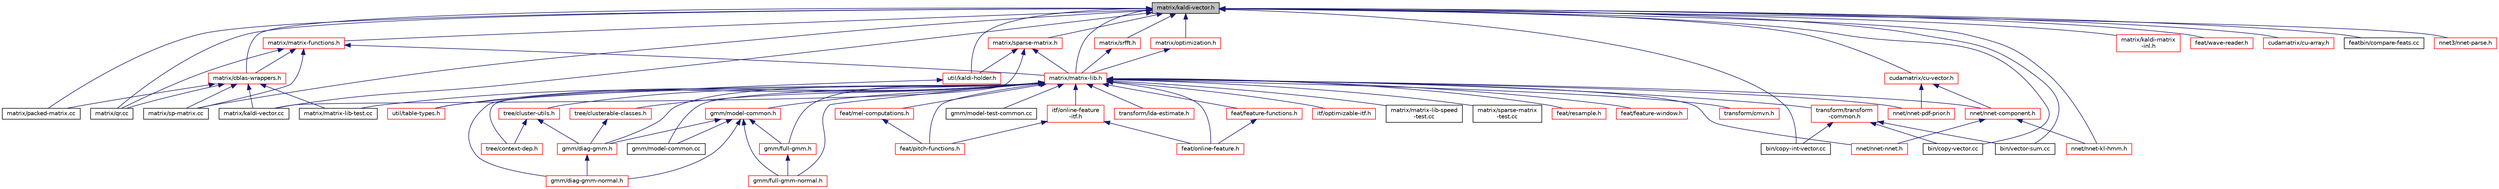 digraph "matrix/kaldi-vector.h"
{
  edge [fontname="Helvetica",fontsize="10",labelfontname="Helvetica",labelfontsize="10"];
  node [fontname="Helvetica",fontsize="10",shape=record];
  Node27 [label="matrix/kaldi-vector.h",height=0.2,width=0.4,color="black", fillcolor="grey75", style="filled", fontcolor="black"];
  Node27 -> Node28 [dir="back",color="midnightblue",fontsize="10",style="solid",fontname="Helvetica"];
  Node28 [label="matrix/matrix-lib.h",height=0.2,width=0.4,color="red", fillcolor="white", style="filled",URL="$matrix-lib_8h.html"];
  Node28 -> Node29 [dir="back",color="midnightblue",fontsize="10",style="solid",fontname="Helvetica"];
  Node29 [label="itf/online-feature\l-itf.h",height=0.2,width=0.4,color="red", fillcolor="white", style="filled",URL="$online-feature-itf_8h.html"];
  Node29 -> Node30 [dir="back",color="midnightblue",fontsize="10",style="solid",fontname="Helvetica"];
  Node30 [label="feat/online-feature.h",height=0.2,width=0.4,color="red", fillcolor="white", style="filled",URL="$online-feature_8h.html"];
  Node29 -> Node35 [dir="back",color="midnightblue",fontsize="10",style="solid",fontname="Helvetica"];
  Node35 [label="feat/pitch-functions.h",height=0.2,width=0.4,color="red", fillcolor="white", style="filled",URL="$pitch-functions_8h.html"];
  Node28 -> Node44 [dir="back",color="midnightblue",fontsize="10",style="solid",fontname="Helvetica"];
  Node44 [label="itf/optimizable-itf.h",height=0.2,width=0.4,color="red", fillcolor="white", style="filled",URL="$optimizable-itf_8h.html"];
  Node28 -> Node46 [dir="back",color="midnightblue",fontsize="10",style="solid",fontname="Helvetica"];
  Node46 [label="matrix/matrix-lib-speed\l-test.cc",height=0.2,width=0.4,color="black", fillcolor="white", style="filled",URL="$matrix-lib-speed-test_8cc.html"];
  Node28 -> Node47 [dir="back",color="midnightblue",fontsize="10",style="solid",fontname="Helvetica"];
  Node47 [label="matrix/matrix-lib-test.cc",height=0.2,width=0.4,color="black", fillcolor="white", style="filled",URL="$matrix-lib-test_8cc.html"];
  Node28 -> Node48 [dir="back",color="midnightblue",fontsize="10",style="solid",fontname="Helvetica"];
  Node48 [label="matrix/sparse-matrix\l-test.cc",height=0.2,width=0.4,color="black", fillcolor="white", style="filled",URL="$sparse-matrix-test_8cc.html"];
  Node28 -> Node49 [dir="back",color="midnightblue",fontsize="10",style="solid",fontname="Helvetica"];
  Node49 [label="util/table-types.h",height=0.2,width=0.4,color="red", fillcolor="white", style="filled",URL="$table-types_8h.html"];
  Node28 -> Node51 [dir="back",color="midnightblue",fontsize="10",style="solid",fontname="Helvetica"];
  Node51 [label="feat/resample.h",height=0.2,width=0.4,color="red", fillcolor="white", style="filled",URL="$resample_8h.html",tooltip="] "];
  Node28 -> Node76 [dir="back",color="midnightblue",fontsize="10",style="solid",fontname="Helvetica"];
  Node76 [label="feat/feature-window.h",height=0.2,width=0.4,color="red", fillcolor="white", style="filled",URL="$feature-window_8h.html"];
  Node28 -> Node86 [dir="back",color="midnightblue",fontsize="10",style="solid",fontname="Helvetica"];
  Node86 [label="feat/feature-functions.h",height=0.2,width=0.4,color="red", fillcolor="white", style="filled",URL="$feature-functions_8h.html"];
  Node86 -> Node30 [dir="back",color="midnightblue",fontsize="10",style="solid",fontname="Helvetica"];
  Node28 -> Node97 [dir="back",color="midnightblue",fontsize="10",style="solid",fontname="Helvetica"];
  Node97 [label="feat/mel-computations.h",height=0.2,width=0.4,color="red", fillcolor="white", style="filled",URL="$mel-computations_8h.html"];
  Node97 -> Node35 [dir="back",color="midnightblue",fontsize="10",style="solid",fontname="Helvetica"];
  Node28 -> Node30 [dir="back",color="midnightblue",fontsize="10",style="solid",fontname="Helvetica"];
  Node28 -> Node834 [dir="back",color="midnightblue",fontsize="10",style="solid",fontname="Helvetica"];
  Node834 [label="transform/transform\l-common.h",height=0.2,width=0.4,color="red", fillcolor="white", style="filled",URL="$transform-common_8h.html"];
  Node834 -> Node459 [dir="back",color="midnightblue",fontsize="10",style="solid",fontname="Helvetica"];
  Node459 [label="bin/copy-int-vector.cc",height=0.2,width=0.4,color="black", fillcolor="white", style="filled",URL="$copy-int-vector_8cc.html"];
  Node834 -> Node464 [dir="back",color="midnightblue",fontsize="10",style="solid",fontname="Helvetica"];
  Node464 [label="bin/copy-vector.cc",height=0.2,width=0.4,color="black", fillcolor="white", style="filled",URL="$copy-vector_8cc.html"];
  Node834 -> Node484 [dir="back",color="midnightblue",fontsize="10",style="solid",fontname="Helvetica"];
  Node484 [label="bin/vector-sum.cc",height=0.2,width=0.4,color="black", fillcolor="white", style="filled",URL="$vector-sum_8cc.html"];
  Node28 -> Node846 [dir="back",color="midnightblue",fontsize="10",style="solid",fontname="Helvetica"];
  Node846 [label="transform/cmvn.h",height=0.2,width=0.4,color="red", fillcolor="white", style="filled",URL="$cmvn_8h.html"];
  Node28 -> Node35 [dir="back",color="midnightblue",fontsize="10",style="solid",fontname="Helvetica"];
  Node28 -> Node848 [dir="back",color="midnightblue",fontsize="10",style="solid",fontname="Helvetica"];
  Node848 [label="tree/context-dep.h",height=0.2,width=0.4,color="red", fillcolor="white", style="filled",URL="$context-dep_8h.html"];
  Node28 -> Node896 [dir="back",color="midnightblue",fontsize="10",style="solid",fontname="Helvetica"];
  Node896 [label="tree/cluster-utils.h",height=0.2,width=0.4,color="red", fillcolor="white", style="filled",URL="$cluster-utils_8h.html"];
  Node896 -> Node848 [dir="back",color="midnightblue",fontsize="10",style="solid",fontname="Helvetica"];
  Node896 -> Node899 [dir="back",color="midnightblue",fontsize="10",style="solid",fontname="Helvetica"];
  Node899 [label="gmm/diag-gmm.h",height=0.2,width=0.4,color="red", fillcolor="white", style="filled",URL="$diag-gmm_8h.html"];
  Node899 -> Node906 [dir="back",color="midnightblue",fontsize="10",style="solid",fontname="Helvetica"];
  Node906 [label="gmm/diag-gmm-normal.h",height=0.2,width=0.4,color="red", fillcolor="white", style="filled",URL="$diag-gmm-normal_8h.html"];
  Node28 -> Node917 [dir="back",color="midnightblue",fontsize="10",style="solid",fontname="Helvetica"];
  Node917 [label="tree/clusterable-classes.h",height=0.2,width=0.4,color="red", fillcolor="white", style="filled",URL="$clusterable-classes_8h.html"];
  Node917 -> Node899 [dir="back",color="midnightblue",fontsize="10",style="solid",fontname="Helvetica"];
  Node28 -> Node919 [dir="back",color="midnightblue",fontsize="10",style="solid",fontname="Helvetica"];
  Node919 [label="gmm/model-common.h",height=0.2,width=0.4,color="red", fillcolor="white", style="filled",URL="$model-common_8h.html"];
  Node919 -> Node899 [dir="back",color="midnightblue",fontsize="10",style="solid",fontname="Helvetica"];
  Node919 -> Node920 [dir="back",color="midnightblue",fontsize="10",style="solid",fontname="Helvetica"];
  Node920 [label="gmm/full-gmm.h",height=0.2,width=0.4,color="red", fillcolor="white", style="filled",URL="$full-gmm_8h.html"];
  Node920 -> Node921 [dir="back",color="midnightblue",fontsize="10",style="solid",fontname="Helvetica"];
  Node921 [label="gmm/full-gmm-normal.h",height=0.2,width=0.4,color="red", fillcolor="white", style="filled",URL="$full-gmm-normal_8h.html"];
  Node919 -> Node906 [dir="back",color="midnightblue",fontsize="10",style="solid",fontname="Helvetica"];
  Node919 -> Node921 [dir="back",color="midnightblue",fontsize="10",style="solid",fontname="Helvetica"];
  Node919 -> Node923 [dir="back",color="midnightblue",fontsize="10",style="solid",fontname="Helvetica"];
  Node923 [label="gmm/model-common.cc",height=0.2,width=0.4,color="black", fillcolor="white", style="filled",URL="$model-common_8cc.html"];
  Node28 -> Node899 [dir="back",color="midnightblue",fontsize="10",style="solid",fontname="Helvetica"];
  Node28 -> Node920 [dir="back",color="midnightblue",fontsize="10",style="solid",fontname="Helvetica"];
  Node28 -> Node906 [dir="back",color="midnightblue",fontsize="10",style="solid",fontname="Helvetica"];
  Node28 -> Node921 [dir="back",color="midnightblue",fontsize="10",style="solid",fontname="Helvetica"];
  Node28 -> Node923 [dir="back",color="midnightblue",fontsize="10",style="solid",fontname="Helvetica"];
  Node28 -> Node903 [dir="back",color="midnightblue",fontsize="10",style="solid",fontname="Helvetica"];
  Node903 [label="gmm/model-test-common.cc",height=0.2,width=0.4,color="black", fillcolor="white", style="filled",URL="$model-test-common_8cc.html"];
  Node28 -> Node170 [dir="back",color="midnightblue",fontsize="10",style="solid",fontname="Helvetica"];
  Node170 [label="transform/lda-estimate.h",height=0.2,width=0.4,color="red", fillcolor="white", style="filled",URL="$lda-estimate_8h.html"];
  Node28 -> Node924 [dir="back",color="midnightblue",fontsize="10",style="solid",fontname="Helvetica"];
  Node924 [label="nnet/nnet-component.h",height=0.2,width=0.4,color="red", fillcolor="white", style="filled",URL="$nnet-component_8h.html"];
  Node924 -> Node925 [dir="back",color="midnightblue",fontsize="10",style="solid",fontname="Helvetica"];
  Node925 [label="nnet/nnet-nnet.h",height=0.2,width=0.4,color="red", fillcolor="white", style="filled",URL="$nnet-nnet_8h.html"];
  Node924 -> Node926 [dir="back",color="midnightblue",fontsize="10",style="solid",fontname="Helvetica"];
  Node926 [label="nnet/nnet-kl-hmm.h",height=0.2,width=0.4,color="red", fillcolor="white", style="filled",URL="$nnet-kl-hmm_8h.html"];
  Node28 -> Node925 [dir="back",color="midnightblue",fontsize="10",style="solid",fontname="Helvetica"];
  Node28 -> Node441 [dir="back",color="midnightblue",fontsize="10",style="solid",fontname="Helvetica"];
  Node441 [label="nnet/nnet-pdf-prior.h",height=0.2,width=0.4,color="red", fillcolor="white", style="filled",URL="$nnet-pdf-prior_8h.html"];
  Node27 -> Node954 [dir="back",color="midnightblue",fontsize="10",style="solid",fontname="Helvetica"];
  Node954 [label="matrix/kaldi-matrix\l-inl.h",height=0.2,width=0.4,color="red", fillcolor="white", style="filled",URL="$kaldi-matrix-inl_8h.html"];
  Node27 -> Node956 [dir="back",color="midnightblue",fontsize="10",style="solid",fontname="Helvetica"];
  Node956 [label="matrix/matrix-functions.h",height=0.2,width=0.4,color="red", fillcolor="white", style="filled",URL="$matrix-functions_8h.html"];
  Node956 -> Node28 [dir="back",color="midnightblue",fontsize="10",style="solid",fontname="Helvetica"];
  Node956 -> Node957 [dir="back",color="midnightblue",fontsize="10",style="solid",fontname="Helvetica"];
  Node957 [label="matrix/cblas-wrappers.h",height=0.2,width=0.4,color="red", fillcolor="white", style="filled",URL="$cblas-wrappers_8h.html"];
  Node957 -> Node960 [dir="back",color="midnightblue",fontsize="10",style="solid",fontname="Helvetica"];
  Node960 [label="matrix/kaldi-vector.cc",height=0.2,width=0.4,color="black", fillcolor="white", style="filled",URL="$kaldi-vector_8cc.html"];
  Node957 -> Node47 [dir="back",color="midnightblue",fontsize="10",style="solid",fontname="Helvetica"];
  Node957 -> Node961 [dir="back",color="midnightblue",fontsize="10",style="solid",fontname="Helvetica"];
  Node961 [label="matrix/packed-matrix.cc",height=0.2,width=0.4,color="black", fillcolor="white", style="filled",URL="$packed-matrix_8cc.html",tooltip="Implementation of specialized PackedMatrix template methods. "];
  Node957 -> Node962 [dir="back",color="midnightblue",fontsize="10",style="solid",fontname="Helvetica"];
  Node962 [label="matrix/qr.cc",height=0.2,width=0.4,color="black", fillcolor="white", style="filled",URL="$qr_8cc.html"];
  Node957 -> Node963 [dir="back",color="midnightblue",fontsize="10",style="solid",fontname="Helvetica"];
  Node963 [label="matrix/sp-matrix.cc",height=0.2,width=0.4,color="black", fillcolor="white", style="filled",URL="$sp-matrix_8cc.html"];
  Node956 -> Node962 [dir="back",color="midnightblue",fontsize="10",style="solid",fontname="Helvetica"];
  Node956 -> Node963 [dir="back",color="midnightblue",fontsize="10",style="solid",fontname="Helvetica"];
  Node27 -> Node967 [dir="back",color="midnightblue",fontsize="10",style="solid",fontname="Helvetica"];
  Node967 [label="matrix/srfft.h",height=0.2,width=0.4,color="red", fillcolor="white", style="filled",URL="$srfft_8h.html"];
  Node967 -> Node28 [dir="back",color="midnightblue",fontsize="10",style="solid",fontname="Helvetica"];
  Node27 -> Node969 [dir="back",color="midnightblue",fontsize="10",style="solid",fontname="Helvetica"];
  Node969 [label="matrix/sparse-matrix.h",height=0.2,width=0.4,color="red", fillcolor="white", style="filled",URL="$sparse-matrix_8h.html"];
  Node969 -> Node28 [dir="back",color="midnightblue",fontsize="10",style="solid",fontname="Helvetica"];
  Node969 -> Node960 [dir="back",color="midnightblue",fontsize="10",style="solid",fontname="Helvetica"];
  Node969 -> Node971 [dir="back",color="midnightblue",fontsize="10",style="solid",fontname="Helvetica"];
  Node971 [label="util/kaldi-holder.h",height=0.2,width=0.4,color="red", fillcolor="white", style="filled",URL="$kaldi-holder_8h.html"];
  Node971 -> Node49 [dir="back",color="midnightblue",fontsize="10",style="solid",fontname="Helvetica"];
  Node27 -> Node1005 [dir="back",color="midnightblue",fontsize="10",style="solid",fontname="Helvetica"];
  Node1005 [label="matrix/optimization.h",height=0.2,width=0.4,color="red", fillcolor="white", style="filled",URL="$optimization_8h.html"];
  Node1005 -> Node28 [dir="back",color="midnightblue",fontsize="10",style="solid",fontname="Helvetica"];
  Node27 -> Node957 [dir="back",color="midnightblue",fontsize="10",style="solid",fontname="Helvetica"];
  Node27 -> Node960 [dir="back",color="midnightblue",fontsize="10",style="solid",fontname="Helvetica"];
  Node27 -> Node961 [dir="back",color="midnightblue",fontsize="10",style="solid",fontname="Helvetica"];
  Node27 -> Node962 [dir="back",color="midnightblue",fontsize="10",style="solid",fontname="Helvetica"];
  Node27 -> Node963 [dir="back",color="midnightblue",fontsize="10",style="solid",fontname="Helvetica"];
  Node27 -> Node971 [dir="back",color="midnightblue",fontsize="10",style="solid",fontname="Helvetica"];
  Node27 -> Node1042 [dir="back",color="midnightblue",fontsize="10",style="solid",fontname="Helvetica"];
  Node1042 [label="feat/wave-reader.h",height=0.2,width=0.4,color="red", fillcolor="white", style="filled",URL="$wave-reader_8h.html"];
  Node27 -> Node1045 [dir="back",color="midnightblue",fontsize="10",style="solid",fontname="Helvetica"];
  Node1045 [label="cudamatrix/cu-array.h",height=0.2,width=0.4,color="red", fillcolor="white", style="filled",URL="$cu-array_8h.html"];
  Node27 -> Node1048 [dir="back",color="midnightblue",fontsize="10",style="solid",fontname="Helvetica"];
  Node1048 [label="cudamatrix/cu-vector.h",height=0.2,width=0.4,color="red", fillcolor="white", style="filled",URL="$cu-vector_8h.html"];
  Node1048 -> Node924 [dir="back",color="midnightblue",fontsize="10",style="solid",fontname="Helvetica"];
  Node1048 -> Node441 [dir="back",color="midnightblue",fontsize="10",style="solid",fontname="Helvetica"];
  Node27 -> Node926 [dir="back",color="midnightblue",fontsize="10",style="solid",fontname="Helvetica"];
  Node27 -> Node459 [dir="back",color="midnightblue",fontsize="10",style="solid",fontname="Helvetica"];
  Node27 -> Node464 [dir="back",color="midnightblue",fontsize="10",style="solid",fontname="Helvetica"];
  Node27 -> Node484 [dir="back",color="midnightblue",fontsize="10",style="solid",fontname="Helvetica"];
  Node27 -> Node545 [dir="back",color="midnightblue",fontsize="10",style="solid",fontname="Helvetica"];
  Node545 [label="featbin/compare-feats.cc",height=0.2,width=0.4,color="black", fillcolor="white", style="filled",URL="$compare-feats_8cc.html"];
  Node27 -> Node1049 [dir="back",color="midnightblue",fontsize="10",style="solid",fontname="Helvetica"];
  Node1049 [label="nnet3/nnet-parse.h",height=0.2,width=0.4,color="red", fillcolor="white", style="filled",URL="$nnet-parse_8h.html",tooltip="This header contains a few parsing-related functions that are used while reading parsing neural netwo..."];
}
